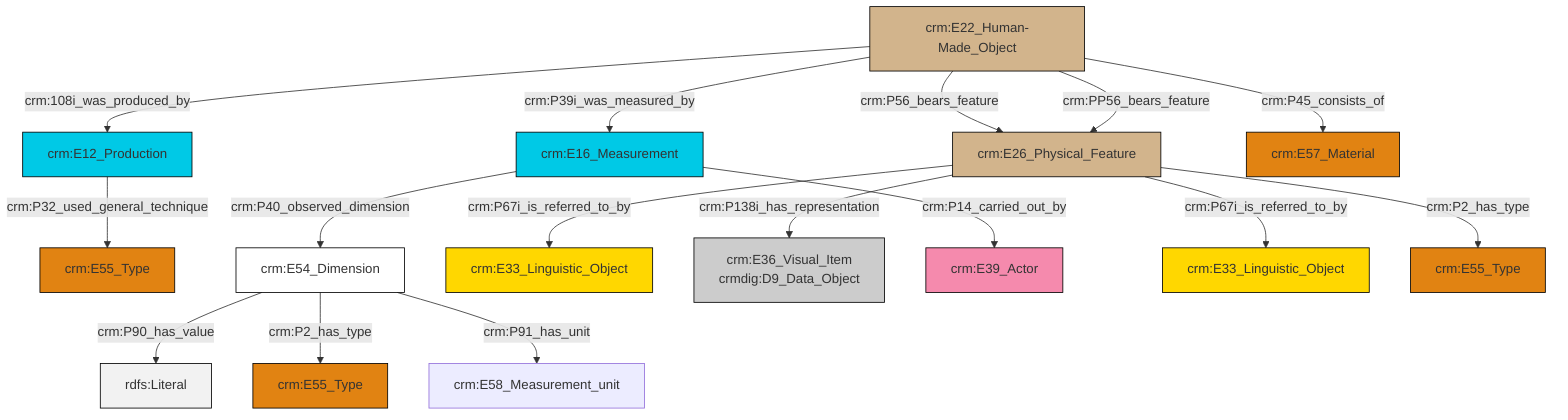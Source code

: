 graph TD
classDef Literal fill:#f2f2f2,stroke:#000000;
classDef CRM_Entity fill:#FFFFFF,stroke:#000000;
classDef Temporal_Entity fill:#00C9E6, stroke:#000000;
classDef Type fill:#E18312, stroke:#000000;
classDef Time-Span fill:#2C9C91, stroke:#000000;
classDef Appellation fill:#FFEB7F, stroke:#000000;
classDef Place fill:#008836, stroke:#000000;
classDef Persistent_Item fill:#B266B2, stroke:#000000;
classDef Conceptual_Object fill:#FFD700, stroke:#000000;
classDef Physical_Thing fill:#D2B48C, stroke:#000000;
classDef Actor fill:#f58aad, stroke:#000000;
classDef PC_Classes fill:#4ce600, stroke:#000000;
classDef Multi fill:#cccccc,stroke:#000000;

0["crm:E22_Human-Made_Object"]:::Physical_Thing -->|crm:108i_was_produced_by| 1["crm:E12_Production"]:::Temporal_Entity
1["crm:E12_Production"]:::Temporal_Entity -->|crm:P32_used_general_technique| 2["crm:E55_Type"]:::Type
3["crm:E54_Dimension"]:::CRM_Entity -->|crm:P90_has_value| 9[rdfs:Literal]:::Literal
10["crm:E16_Measurement"]:::Temporal_Entity -->|crm:P14_carried_out_by| 11["crm:E39_Actor"]:::Actor
0["crm:E22_Human-Made_Object"]:::Physical_Thing -->|crm:P56_bears_feature| 13["crm:E26_Physical_Feature"]:::Physical_Thing
0["crm:E22_Human-Made_Object"]:::Physical_Thing -->|crm:P45_consists_of| 15["crm:E57_Material"]:::Type
10["crm:E16_Measurement"]:::Temporal_Entity -->|crm:P40_observed_dimension| 3["crm:E54_Dimension"]:::CRM_Entity
3["crm:E54_Dimension"]:::CRM_Entity -->|crm:P2_has_type| 18["crm:E55_Type"]:::Type
13["crm:E26_Physical_Feature"]:::Physical_Thing -->|crm:P2_has_type| 19["crm:E55_Type"]:::Type
3["crm:E54_Dimension"]:::CRM_Entity -->|crm:P91_has_unit| 21["crm:E58_Measurement_unit"]:::Default
13["crm:E26_Physical_Feature"]:::Physical_Thing -->|crm:P67i_is_referred_to_by| 5["crm:E33_Linguistic_Object"]:::Conceptual_Object
13["crm:E26_Physical_Feature"]:::Physical_Thing -->|crm:P138i_has_representation| 7["crm:E36_Visual_Item<br>crmdig:D9_Data_Object"]:::Multi
13["crm:E26_Physical_Feature"]:::Physical_Thing -->|crm:P67i_is_referred_to_by| 16["crm:E33_Linguistic_Object"]:::Conceptual_Object
0["crm:E22_Human-Made_Object"]:::Physical_Thing -->|crm:P39i_was_measured_by| 10["crm:E16_Measurement"]:::Temporal_Entity
0["crm:E22_Human-Made_Object"]:::Physical_Thing -->|crm:PP56_bears_feature| 13["crm:E26_Physical_Feature"]:::Physical_Thing